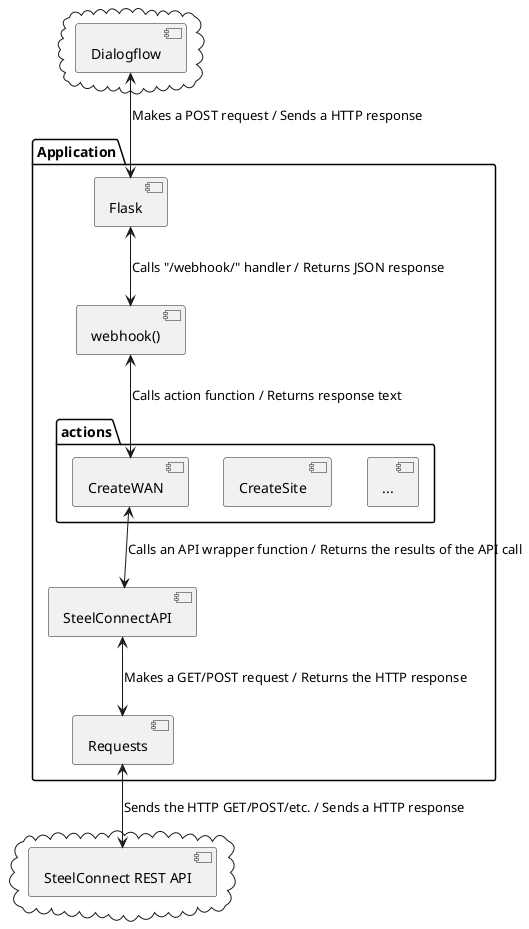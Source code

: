 ' The diagram accompanying `design.md`.
' This is a PlantUML file: http://plantuml.com

@startuml

' ---

cloud {
    [Dialogflow]
}

package "Application" {
    [Flask]
    [webhook()]

    package "actions" {
        [...]
        [CreateSite]
        [CreateWAN]
    }

    [SteelConnectAPI]
    [Requests]
}

cloud {
    [SteelConnect REST API]
}

' ---

[Dialogflow] <--> [Flask] : Makes a POST request / Sends a HTTP response
[Flask] <--> [webhook()] : Calls "/webhook/" handler / Returns JSON response

[webhook()] <--> [CreateWAN] : Calls action function / Returns response text

[CreateWAN] <--> [SteelConnectAPI] : Calls an API wrapper function / Returns the results of the API call

[SteelConnectAPI] <--> [Requests] : Makes a GET/POST request / Returns the HTTP response
[Requests] <--> [SteelConnect REST API] : Sends the HTTP GET/POST/etc. / Sends a HTTP response

' ---

@enduml
